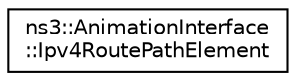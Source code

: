 digraph "Graphical Class Hierarchy"
{
 // LATEX_PDF_SIZE
  edge [fontname="Helvetica",fontsize="10",labelfontname="Helvetica",labelfontsize="10"];
  node [fontname="Helvetica",fontsize="10",shape=record];
  rankdir="LR";
  Node0 [label="ns3::AnimationInterface\l::Ipv4RoutePathElement",height=0.2,width=0.4,color="black", fillcolor="white", style="filled",URL="$structns3_1_1_animation_interface_1_1_ipv4_route_path_element.html",tooltip="Ipv4RoutePathElement structure."];
}
